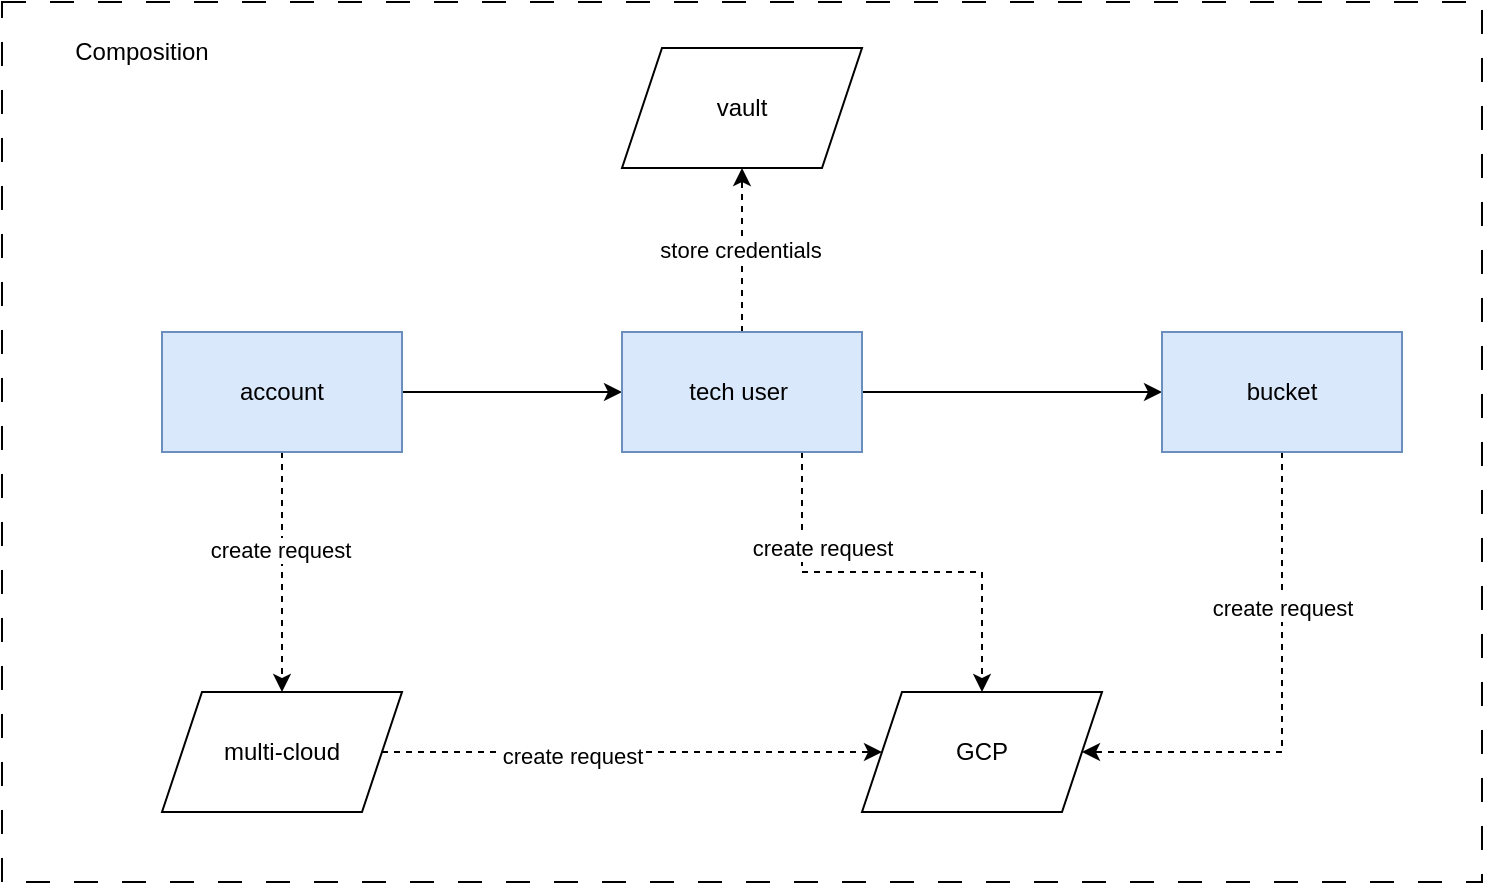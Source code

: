 <mxfile version="24.8.6">
  <diagram name="Page-1" id="2YBvvXClWsGukQMizWep">
    <mxGraphModel dx="1924" dy="1047" grid="1" gridSize="10" guides="1" tooltips="1" connect="1" arrows="1" fold="1" page="1" pageScale="1" pageWidth="850" pageHeight="1100" math="0" shadow="0">
      <root>
        <mxCell id="0" />
        <mxCell id="1" parent="0" />
        <mxCell id="CDiMzmy5HLLCOwz-G3Xv-21" style="edgeStyle=orthogonalEdgeStyle;rounded=0;orthogonalLoop=1;jettySize=auto;html=1;entryX=0;entryY=0.5;entryDx=0;entryDy=0;" edge="1" parent="1" source="CDiMzmy5HLLCOwz-G3Xv-2" target="CDiMzmy5HLLCOwz-G3Xv-3">
          <mxGeometry relative="1" as="geometry" />
        </mxCell>
        <mxCell id="CDiMzmy5HLLCOwz-G3Xv-23" style="edgeStyle=orthogonalEdgeStyle;rounded=0;orthogonalLoop=1;jettySize=auto;html=1;entryX=0.5;entryY=0;entryDx=0;entryDy=0;dashed=1;" edge="1" parent="1" source="CDiMzmy5HLLCOwz-G3Xv-2" target="CDiMzmy5HLLCOwz-G3Xv-7">
          <mxGeometry relative="1" as="geometry" />
        </mxCell>
        <mxCell id="CDiMzmy5HLLCOwz-G3Xv-24" value="create request" style="edgeLabel;html=1;align=center;verticalAlign=middle;resizable=0;points=[];" vertex="1" connectable="0" parent="CDiMzmy5HLLCOwz-G3Xv-23">
          <mxGeometry x="-0.183" y="-1" relative="1" as="geometry">
            <mxPoint as="offset" />
          </mxGeometry>
        </mxCell>
        <mxCell id="CDiMzmy5HLLCOwz-G3Xv-2" value="account" style="rounded=0;whiteSpace=wrap;html=1;fillColor=#dae8fc;strokeColor=#6c8ebf;" vertex="1" parent="1">
          <mxGeometry x="120" y="355" width="120" height="60" as="geometry" />
        </mxCell>
        <mxCell id="CDiMzmy5HLLCOwz-G3Xv-22" style="edgeStyle=orthogonalEdgeStyle;rounded=0;orthogonalLoop=1;jettySize=auto;html=1;entryX=0;entryY=0.5;entryDx=0;entryDy=0;" edge="1" parent="1" source="CDiMzmy5HLLCOwz-G3Xv-3" target="CDiMzmy5HLLCOwz-G3Xv-4">
          <mxGeometry relative="1" as="geometry" />
        </mxCell>
        <mxCell id="CDiMzmy5HLLCOwz-G3Xv-31" style="edgeStyle=orthogonalEdgeStyle;rounded=0;orthogonalLoop=1;jettySize=auto;html=1;entryX=0.5;entryY=1;entryDx=0;entryDy=0;dashed=1;" edge="1" parent="1" source="CDiMzmy5HLLCOwz-G3Xv-3" target="CDiMzmy5HLLCOwz-G3Xv-8">
          <mxGeometry relative="1" as="geometry" />
        </mxCell>
        <mxCell id="CDiMzmy5HLLCOwz-G3Xv-32" value="store credentials" style="edgeLabel;html=1;align=center;verticalAlign=middle;resizable=0;points=[];" vertex="1" connectable="0" parent="CDiMzmy5HLLCOwz-G3Xv-31">
          <mxGeometry y="1" relative="1" as="geometry">
            <mxPoint as="offset" />
          </mxGeometry>
        </mxCell>
        <mxCell id="CDiMzmy5HLLCOwz-G3Xv-36" style="edgeStyle=orthogonalEdgeStyle;rounded=0;orthogonalLoop=1;jettySize=auto;html=1;exitX=0.75;exitY=1;exitDx=0;exitDy=0;entryX=0.5;entryY=0;entryDx=0;entryDy=0;dashed=1;" edge="1" parent="1" source="CDiMzmy5HLLCOwz-G3Xv-3" target="CDiMzmy5HLLCOwz-G3Xv-9">
          <mxGeometry relative="1" as="geometry" />
        </mxCell>
        <mxCell id="CDiMzmy5HLLCOwz-G3Xv-37" value="create request" style="edgeLabel;html=1;align=center;verticalAlign=middle;resizable=0;points=[];" vertex="1" connectable="0" parent="CDiMzmy5HLLCOwz-G3Xv-36">
          <mxGeometry x="0.229" y="-4" relative="1" as="geometry">
            <mxPoint x="-59" y="-16" as="offset" />
          </mxGeometry>
        </mxCell>
        <mxCell id="CDiMzmy5HLLCOwz-G3Xv-3" value="tech user&amp;nbsp;" style="rounded=0;whiteSpace=wrap;html=1;fillColor=#dae8fc;strokeColor=#6c8ebf;" vertex="1" parent="1">
          <mxGeometry x="350" y="355" width="120" height="60" as="geometry" />
        </mxCell>
        <mxCell id="CDiMzmy5HLLCOwz-G3Xv-25" style="edgeStyle=orthogonalEdgeStyle;rounded=0;orthogonalLoop=1;jettySize=auto;html=1;dashed=1;entryX=1;entryY=0.5;entryDx=0;entryDy=0;exitX=0.5;exitY=1;exitDx=0;exitDy=0;" edge="1" parent="1" source="CDiMzmy5HLLCOwz-G3Xv-4" target="CDiMzmy5HLLCOwz-G3Xv-9">
          <mxGeometry relative="1" as="geometry">
            <Array as="points">
              <mxPoint x="680" y="565" />
            </Array>
          </mxGeometry>
        </mxCell>
        <mxCell id="CDiMzmy5HLLCOwz-G3Xv-26" value="create request" style="edgeLabel;html=1;align=center;verticalAlign=middle;resizable=0;points=[];" vertex="1" connectable="0" parent="CDiMzmy5HLLCOwz-G3Xv-25">
          <mxGeometry x="-0.083" y="-3" relative="1" as="geometry">
            <mxPoint x="3" y="-37" as="offset" />
          </mxGeometry>
        </mxCell>
        <mxCell id="CDiMzmy5HLLCOwz-G3Xv-4" value="bucket" style="rounded=0;whiteSpace=wrap;html=1;fillColor=#dae8fc;strokeColor=#6c8ebf;" vertex="1" parent="1">
          <mxGeometry x="620" y="355" width="120" height="60" as="geometry" />
        </mxCell>
        <mxCell id="CDiMzmy5HLLCOwz-G3Xv-34" style="edgeStyle=orthogonalEdgeStyle;rounded=0;orthogonalLoop=1;jettySize=auto;html=1;entryX=0;entryY=0.5;entryDx=0;entryDy=0;dashed=1;" edge="1" parent="1" source="CDiMzmy5HLLCOwz-G3Xv-7" target="CDiMzmy5HLLCOwz-G3Xv-9">
          <mxGeometry relative="1" as="geometry" />
        </mxCell>
        <mxCell id="CDiMzmy5HLLCOwz-G3Xv-35" value="create request" style="edgeLabel;html=1;align=center;verticalAlign=middle;resizable=0;points=[];" vertex="1" connectable="0" parent="CDiMzmy5HLLCOwz-G3Xv-34">
          <mxGeometry x="-0.24" y="-2" relative="1" as="geometry">
            <mxPoint as="offset" />
          </mxGeometry>
        </mxCell>
        <mxCell id="CDiMzmy5HLLCOwz-G3Xv-7" value="multi-cloud" style="shape=parallelogram;perimeter=parallelogramPerimeter;whiteSpace=wrap;html=1;fixedSize=1;" vertex="1" parent="1">
          <mxGeometry x="120" y="535" width="120" height="60" as="geometry" />
        </mxCell>
        <mxCell id="CDiMzmy5HLLCOwz-G3Xv-8" value="vault" style="shape=parallelogram;perimeter=parallelogramPerimeter;whiteSpace=wrap;html=1;fixedSize=1;" vertex="1" parent="1">
          <mxGeometry x="350" y="213" width="120" height="60" as="geometry" />
        </mxCell>
        <mxCell id="CDiMzmy5HLLCOwz-G3Xv-9" value="GCP" style="shape=parallelogram;perimeter=parallelogramPerimeter;whiteSpace=wrap;html=1;fixedSize=1;" vertex="1" parent="1">
          <mxGeometry x="470" y="535" width="120" height="60" as="geometry" />
        </mxCell>
        <mxCell id="CDiMzmy5HLLCOwz-G3Xv-29" value="" style="rounded=0;whiteSpace=wrap;html=1;fillColor=none;dashed=1;dashPattern=12 12;" vertex="1" parent="1">
          <mxGeometry x="40" y="190" width="740" height="440" as="geometry" />
        </mxCell>
        <mxCell id="CDiMzmy5HLLCOwz-G3Xv-30" value="Composition" style="text;html=1;align=center;verticalAlign=middle;whiteSpace=wrap;rounded=0;" vertex="1" parent="1">
          <mxGeometry x="60" y="200" width="100" height="30" as="geometry" />
        </mxCell>
      </root>
    </mxGraphModel>
  </diagram>
</mxfile>
